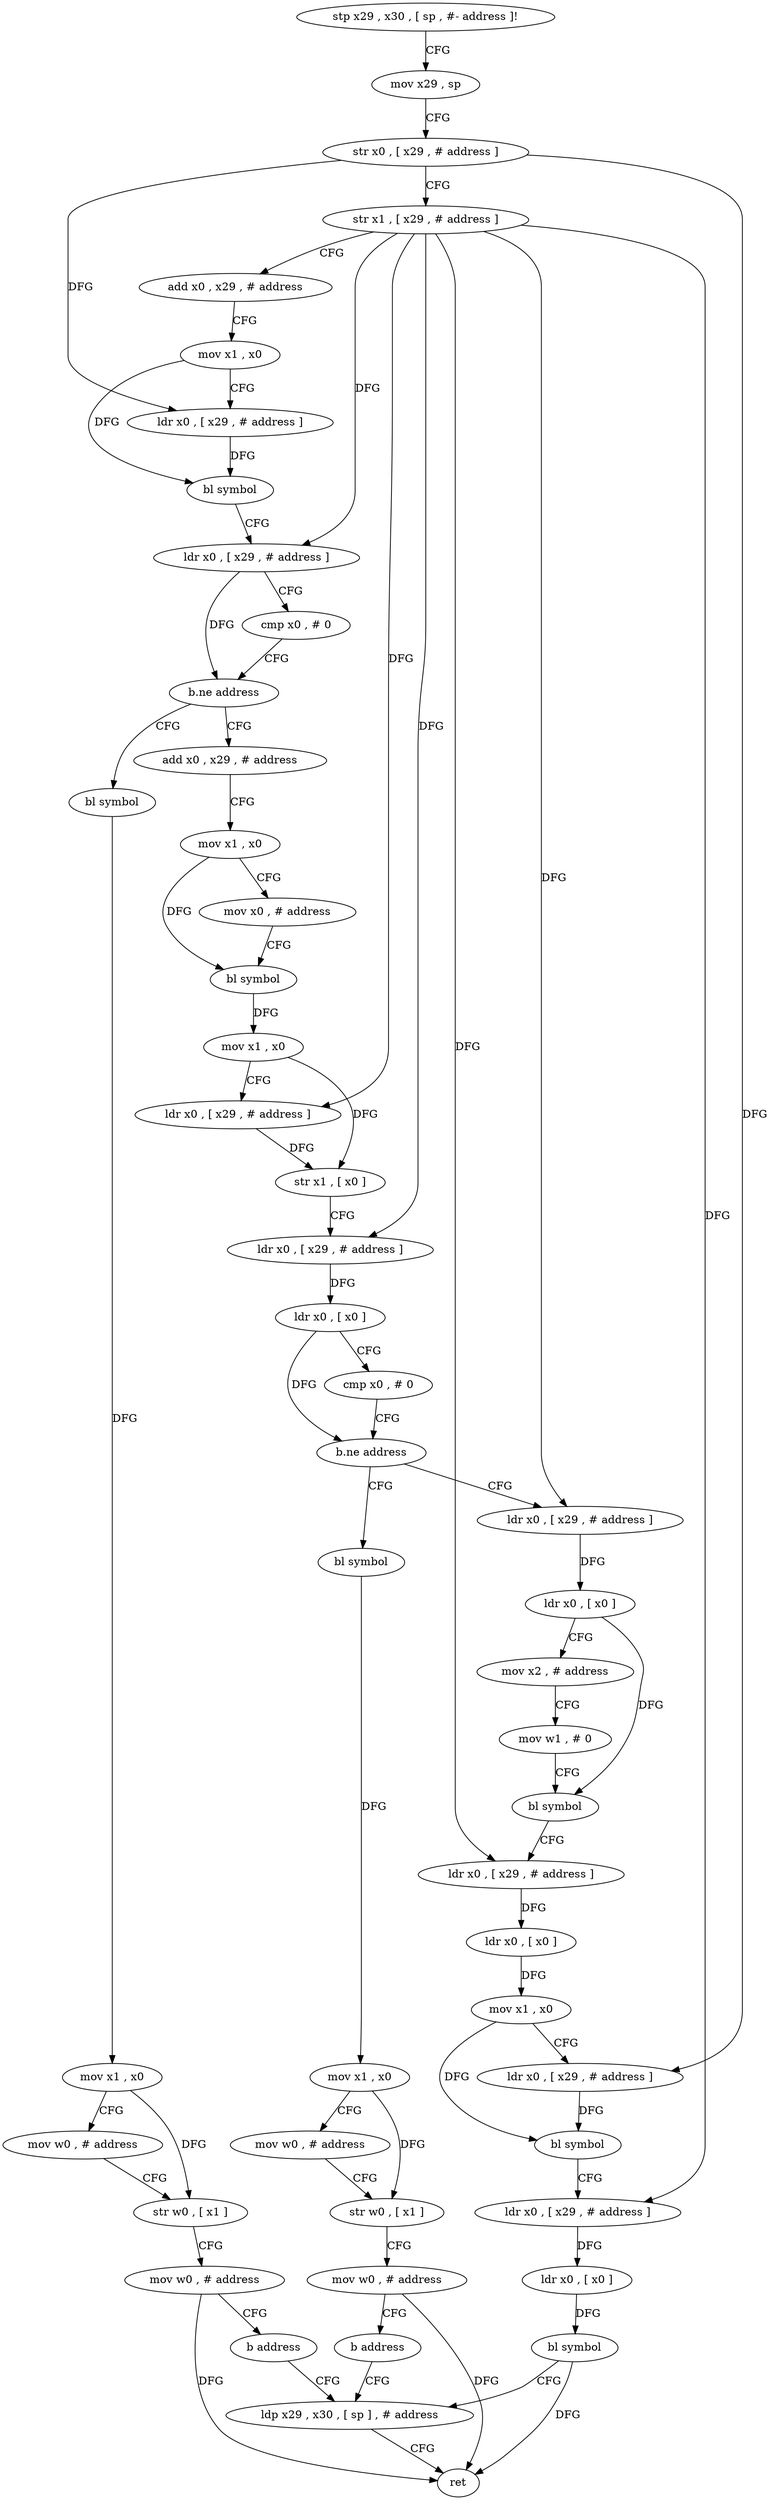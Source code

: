digraph "func" {
"151652" [label = "stp x29 , x30 , [ sp , #- address ]!" ]
"151656" [label = "mov x29 , sp" ]
"151660" [label = "str x0 , [ x29 , # address ]" ]
"151664" [label = "str x1 , [ x29 , # address ]" ]
"151668" [label = "add x0 , x29 , # address" ]
"151672" [label = "mov x1 , x0" ]
"151676" [label = "ldr x0 , [ x29 , # address ]" ]
"151680" [label = "bl symbol" ]
"151684" [label = "ldr x0 , [ x29 , # address ]" ]
"151688" [label = "cmp x0 , # 0" ]
"151692" [label = "b.ne address" ]
"151720" [label = "add x0 , x29 , # address" ]
"151696" [label = "bl symbol" ]
"151724" [label = "mov x1 , x0" ]
"151728" [label = "mov x0 , # address" ]
"151732" [label = "bl symbol" ]
"151736" [label = "mov x1 , x0" ]
"151740" [label = "ldr x0 , [ x29 , # address ]" ]
"151744" [label = "str x1 , [ x0 ]" ]
"151748" [label = "ldr x0 , [ x29 , # address ]" ]
"151752" [label = "ldr x0 , [ x0 ]" ]
"151756" [label = "cmp x0 , # 0" ]
"151760" [label = "b.ne address" ]
"151788" [label = "ldr x0 , [ x29 , # address ]" ]
"151764" [label = "bl symbol" ]
"151700" [label = "mov x1 , x0" ]
"151704" [label = "mov w0 , # address" ]
"151708" [label = "str w0 , [ x1 ]" ]
"151712" [label = "mov w0 , # address" ]
"151716" [label = "b address" ]
"151840" [label = "ldp x29 , x30 , [ sp ] , # address" ]
"151792" [label = "ldr x0 , [ x0 ]" ]
"151796" [label = "mov x2 , # address" ]
"151800" [label = "mov w1 , # 0" ]
"151804" [label = "bl symbol" ]
"151808" [label = "ldr x0 , [ x29 , # address ]" ]
"151812" [label = "ldr x0 , [ x0 ]" ]
"151816" [label = "mov x1 , x0" ]
"151820" [label = "ldr x0 , [ x29 , # address ]" ]
"151824" [label = "bl symbol" ]
"151828" [label = "ldr x0 , [ x29 , # address ]" ]
"151832" [label = "ldr x0 , [ x0 ]" ]
"151836" [label = "bl symbol" ]
"151768" [label = "mov x1 , x0" ]
"151772" [label = "mov w0 , # address" ]
"151776" [label = "str w0 , [ x1 ]" ]
"151780" [label = "mov w0 , # address" ]
"151784" [label = "b address" ]
"151844" [label = "ret" ]
"151652" -> "151656" [ label = "CFG" ]
"151656" -> "151660" [ label = "CFG" ]
"151660" -> "151664" [ label = "CFG" ]
"151660" -> "151676" [ label = "DFG" ]
"151660" -> "151820" [ label = "DFG" ]
"151664" -> "151668" [ label = "CFG" ]
"151664" -> "151684" [ label = "DFG" ]
"151664" -> "151740" [ label = "DFG" ]
"151664" -> "151748" [ label = "DFG" ]
"151664" -> "151788" [ label = "DFG" ]
"151664" -> "151808" [ label = "DFG" ]
"151664" -> "151828" [ label = "DFG" ]
"151668" -> "151672" [ label = "CFG" ]
"151672" -> "151676" [ label = "CFG" ]
"151672" -> "151680" [ label = "DFG" ]
"151676" -> "151680" [ label = "DFG" ]
"151680" -> "151684" [ label = "CFG" ]
"151684" -> "151688" [ label = "CFG" ]
"151684" -> "151692" [ label = "DFG" ]
"151688" -> "151692" [ label = "CFG" ]
"151692" -> "151720" [ label = "CFG" ]
"151692" -> "151696" [ label = "CFG" ]
"151720" -> "151724" [ label = "CFG" ]
"151696" -> "151700" [ label = "DFG" ]
"151724" -> "151728" [ label = "CFG" ]
"151724" -> "151732" [ label = "DFG" ]
"151728" -> "151732" [ label = "CFG" ]
"151732" -> "151736" [ label = "DFG" ]
"151736" -> "151740" [ label = "CFG" ]
"151736" -> "151744" [ label = "DFG" ]
"151740" -> "151744" [ label = "DFG" ]
"151744" -> "151748" [ label = "CFG" ]
"151748" -> "151752" [ label = "DFG" ]
"151752" -> "151756" [ label = "CFG" ]
"151752" -> "151760" [ label = "DFG" ]
"151756" -> "151760" [ label = "CFG" ]
"151760" -> "151788" [ label = "CFG" ]
"151760" -> "151764" [ label = "CFG" ]
"151788" -> "151792" [ label = "DFG" ]
"151764" -> "151768" [ label = "DFG" ]
"151700" -> "151704" [ label = "CFG" ]
"151700" -> "151708" [ label = "DFG" ]
"151704" -> "151708" [ label = "CFG" ]
"151708" -> "151712" [ label = "CFG" ]
"151712" -> "151716" [ label = "CFG" ]
"151712" -> "151844" [ label = "DFG" ]
"151716" -> "151840" [ label = "CFG" ]
"151840" -> "151844" [ label = "CFG" ]
"151792" -> "151796" [ label = "CFG" ]
"151792" -> "151804" [ label = "DFG" ]
"151796" -> "151800" [ label = "CFG" ]
"151800" -> "151804" [ label = "CFG" ]
"151804" -> "151808" [ label = "CFG" ]
"151808" -> "151812" [ label = "DFG" ]
"151812" -> "151816" [ label = "DFG" ]
"151816" -> "151820" [ label = "CFG" ]
"151816" -> "151824" [ label = "DFG" ]
"151820" -> "151824" [ label = "DFG" ]
"151824" -> "151828" [ label = "CFG" ]
"151828" -> "151832" [ label = "DFG" ]
"151832" -> "151836" [ label = "DFG" ]
"151836" -> "151840" [ label = "CFG" ]
"151836" -> "151844" [ label = "DFG" ]
"151768" -> "151772" [ label = "CFG" ]
"151768" -> "151776" [ label = "DFG" ]
"151772" -> "151776" [ label = "CFG" ]
"151776" -> "151780" [ label = "CFG" ]
"151780" -> "151784" [ label = "CFG" ]
"151780" -> "151844" [ label = "DFG" ]
"151784" -> "151840" [ label = "CFG" ]
}
